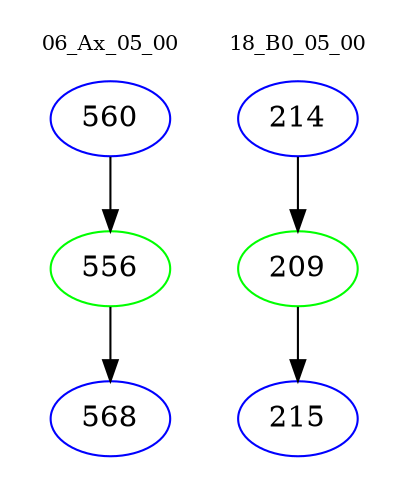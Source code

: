 digraph{
subgraph cluster_0 {
color = white
label = "06_Ax_05_00";
fontsize=10;
T0_560 [label="560", color="blue"]
T0_560 -> T0_556 [color="black"]
T0_556 [label="556", color="green"]
T0_556 -> T0_568 [color="black"]
T0_568 [label="568", color="blue"]
}
subgraph cluster_1 {
color = white
label = "18_B0_05_00";
fontsize=10;
T1_214 [label="214", color="blue"]
T1_214 -> T1_209 [color="black"]
T1_209 [label="209", color="green"]
T1_209 -> T1_215 [color="black"]
T1_215 [label="215", color="blue"]
}
}
